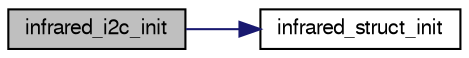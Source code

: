 digraph "infrared_i2c_init"
{
  edge [fontname="FreeSans",fontsize="10",labelfontname="FreeSans",labelfontsize="10"];
  node [fontname="FreeSans",fontsize="10",shape=record];
  rankdir="LR";
  Node1 [label="infrared_i2c_init",height=0.2,width=0.4,color="black", fillcolor="grey75", style="filled", fontcolor="black"];
  Node1 -> Node2 [color="midnightblue",fontsize="10",style="solid",fontname="FreeSans"];
  Node2 [label="infrared_struct_init",height=0.2,width=0.4,color="black", fillcolor="white", style="filled",URL="$infrared_8c.html#ade4431b989cb32090504093a89a2fdde",tooltip="Initialisation of ir structure. "];
}

